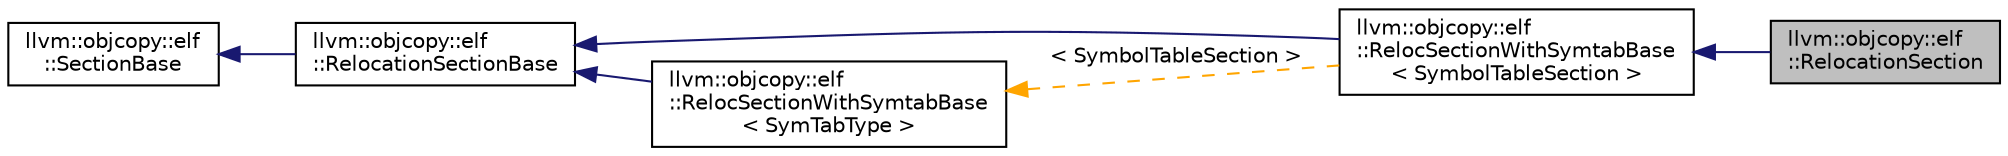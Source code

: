 digraph "llvm::objcopy::elf::RelocationSection"
{
 // LATEX_PDF_SIZE
  bgcolor="transparent";
  edge [fontname="Helvetica",fontsize="10",labelfontname="Helvetica",labelfontsize="10"];
  node [fontname="Helvetica",fontsize="10",shape=record];
  rankdir="LR";
  Node1 [label="llvm::objcopy::elf\l::RelocationSection",height=0.2,width=0.4,color="black", fillcolor="grey75", style="filled", fontcolor="black",tooltip=" "];
  Node2 -> Node1 [dir="back",color="midnightblue",fontsize="10",style="solid",fontname="Helvetica"];
  Node2 [label="llvm::objcopy::elf\l::RelocSectionWithSymtabBase\l\< SymbolTableSection \>",height=0.2,width=0.4,color="black",URL="$classllvm_1_1objcopy_1_1elf_1_1RelocSectionWithSymtabBase.html",tooltip=" "];
  Node3 -> Node2 [dir="back",color="midnightblue",fontsize="10",style="solid",fontname="Helvetica"];
  Node3 [label="llvm::objcopy::elf\l::RelocationSectionBase",height=0.2,width=0.4,color="black",URL="$classllvm_1_1objcopy_1_1elf_1_1RelocationSectionBase.html",tooltip=" "];
  Node4 -> Node3 [dir="back",color="midnightblue",fontsize="10",style="solid",fontname="Helvetica"];
  Node4 [label="llvm::objcopy::elf\l::SectionBase",height=0.2,width=0.4,color="black",URL="$classllvm_1_1objcopy_1_1elf_1_1SectionBase.html",tooltip=" "];
  Node5 -> Node2 [dir="back",color="orange",fontsize="10",style="dashed",label=" \< SymbolTableSection \>" ,fontname="Helvetica"];
  Node5 [label="llvm::objcopy::elf\l::RelocSectionWithSymtabBase\l\< SymTabType \>",height=0.2,width=0.4,color="black",URL="$classllvm_1_1objcopy_1_1elf_1_1RelocSectionWithSymtabBase.html",tooltip=" "];
  Node3 -> Node5 [dir="back",color="midnightblue",fontsize="10",style="solid",fontname="Helvetica"];
}

